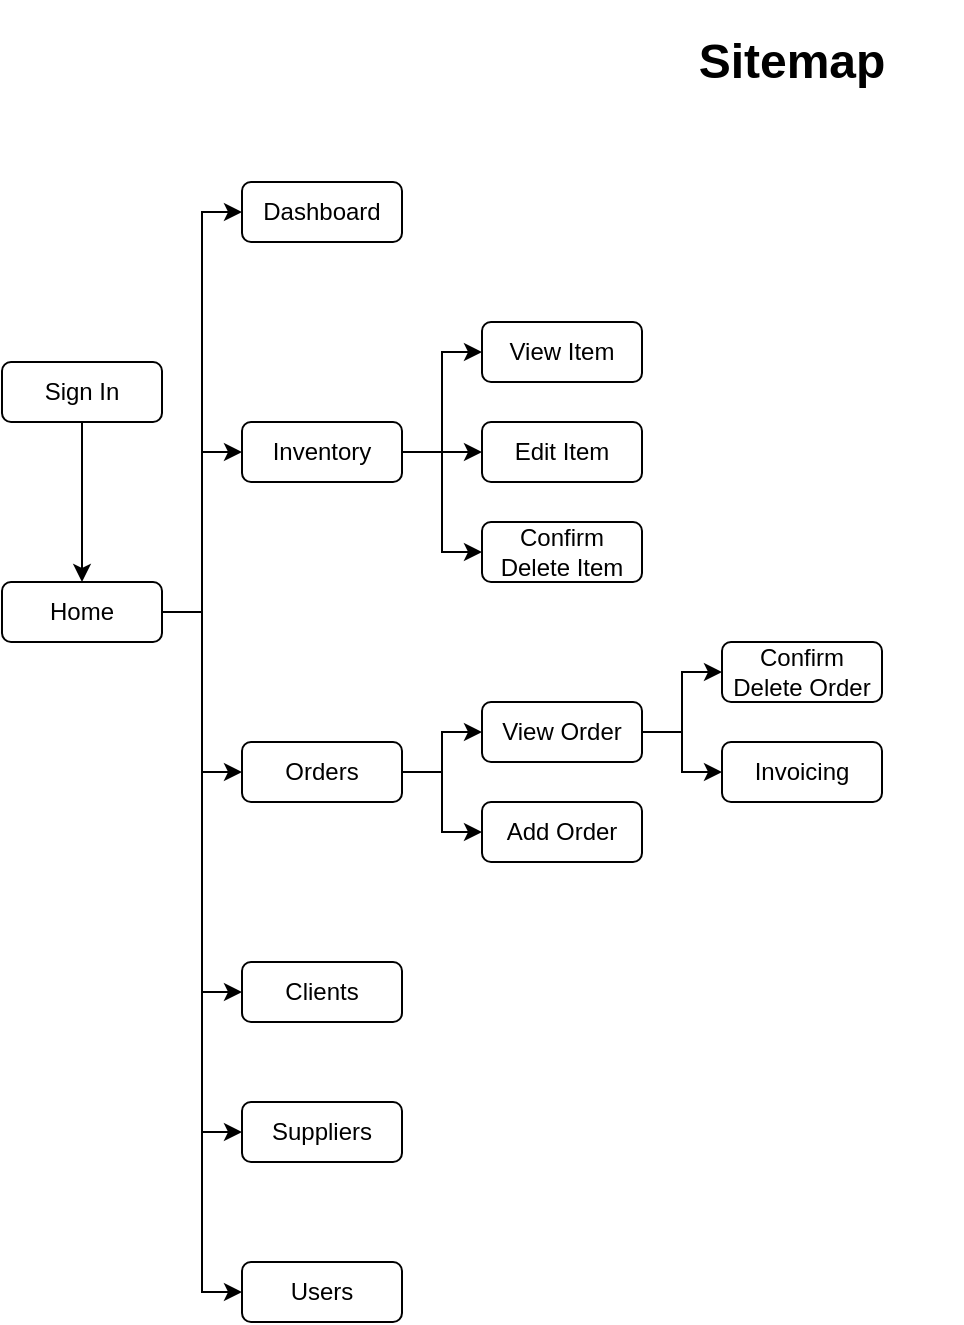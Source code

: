 <mxfile version="13.8.0" type="device" pages="2"><diagram id="oX83vp5OaMbS2lHSP53J" name="Sitemap"><mxGraphModel dx="1038" dy="600" grid="1" gridSize="10" guides="1" tooltips="1" connect="1" arrows="1" fold="1" page="1" pageScale="1" pageWidth="827" pageHeight="1169" math="0" shadow="0"><root><mxCell id="0"/><mxCell id="1" parent="0"/><mxCell id="D-raMdGw8-79XuAHmW4q-4" value="&lt;h1&gt;Sitemap&lt;/h1&gt;" style="text;html=1;strokeColor=none;fillColor=none;align=center;verticalAlign=middle;whiteSpace=wrap;rounded=0;" parent="1" vertex="1"><mxGeometry x="350" y="50" width="170" height="20" as="geometry"/></mxCell><mxCell id="D-raMdGw8-79XuAHmW4q-16" style="edgeStyle=orthogonalEdgeStyle;rounded=0;orthogonalLoop=1;jettySize=auto;html=1;exitX=1;exitY=0.5;exitDx=0;exitDy=0;entryX=0;entryY=0.5;entryDx=0;entryDy=0;" parent="1" source="D-raMdGw8-79XuAHmW4q-6" target="D-raMdGw8-79XuAHmW4q-10" edge="1"><mxGeometry relative="1" as="geometry"><Array as="points"><mxPoint x="270" y="255"/><mxPoint x="270" y="255"/></Array></mxGeometry></mxCell><mxCell id="D-raMdGw8-79XuAHmW4q-18" style="edgeStyle=orthogonalEdgeStyle;rounded=0;orthogonalLoop=1;jettySize=auto;html=1;exitX=1;exitY=0.5;exitDx=0;exitDy=0;entryX=0;entryY=0.5;entryDx=0;entryDy=0;" parent="1" source="D-raMdGw8-79XuAHmW4q-6" target="D-raMdGw8-79XuAHmW4q-8" edge="1"><mxGeometry relative="1" as="geometry"/></mxCell><mxCell id="D-raMdGw8-79XuAHmW4q-19" style="edgeStyle=orthogonalEdgeStyle;rounded=0;orthogonalLoop=1;jettySize=auto;html=1;exitX=1;exitY=0.5;exitDx=0;exitDy=0;entryX=0;entryY=0.5;entryDx=0;entryDy=0;" parent="1" source="D-raMdGw8-79XuAHmW4q-6" target="D-raMdGw8-79XuAHmW4q-7" edge="1"><mxGeometry relative="1" as="geometry"/></mxCell><UserObject label="Inventory" id="D-raMdGw8-79XuAHmW4q-6"><mxCell style="rounded=1;whiteSpace=wrap;html=1;" parent="1" vertex="1"><mxGeometry x="160" y="240" width="80" height="30" as="geometry"/></mxCell></UserObject><UserObject label="View Item" id="D-raMdGw8-79XuAHmW4q-7"><mxCell style="rounded=1;whiteSpace=wrap;html=1;" parent="1" vertex="1"><mxGeometry x="280" y="190" width="80" height="30" as="geometry"/></mxCell></UserObject><mxCell id="D-raMdGw8-79XuAHmW4q-8" value="Confirm Delete Item" style="rounded=1;whiteSpace=wrap;html=1;" parent="1" vertex="1"><mxGeometry x="280" y="290" width="80" height="30" as="geometry"/></mxCell><mxCell id="D-raMdGw8-79XuAHmW4q-9" value="Clients" style="rounded=1;whiteSpace=wrap;html=1;" parent="1" vertex="1"><mxGeometry x="160" y="510" width="80" height="30" as="geometry"/></mxCell><mxCell id="D-raMdGw8-79XuAHmW4q-10" value="Edit Item" style="rounded=1;whiteSpace=wrap;html=1;" parent="1" vertex="1"><mxGeometry x="280" y="240" width="80" height="30" as="geometry"/></mxCell><mxCell id="D-raMdGw8-79XuAHmW4q-20" style="edgeStyle=orthogonalEdgeStyle;rounded=0;orthogonalLoop=1;jettySize=auto;html=1;exitX=1;exitY=0.5;exitDx=0;exitDy=0;entryX=0;entryY=0.5;entryDx=0;entryDy=0;" parent="1" source="D-raMdGw8-79XuAHmW4q-11" target="D-raMdGw8-79XuAHmW4q-6" edge="1"><mxGeometry relative="1" as="geometry"/></mxCell><mxCell id="D-raMdGw8-79XuAHmW4q-21" style="edgeStyle=orthogonalEdgeStyle;rounded=0;orthogonalLoop=1;jettySize=auto;html=1;exitX=1;exitY=0.5;exitDx=0;exitDy=0;entryX=0;entryY=0.5;entryDx=0;entryDy=0;" parent="1" source="D-raMdGw8-79XuAHmW4q-11" target="D-raMdGw8-79XuAHmW4q-15" edge="1"><mxGeometry relative="1" as="geometry"/></mxCell><mxCell id="D-raMdGw8-79XuAHmW4q-22" style="edgeStyle=orthogonalEdgeStyle;rounded=0;orthogonalLoop=1;jettySize=auto;html=1;exitX=1;exitY=0.5;exitDx=0;exitDy=0;entryX=0;entryY=0.5;entryDx=0;entryDy=0;" parent="1" source="D-raMdGw8-79XuAHmW4q-11" target="D-raMdGw8-79XuAHmW4q-9" edge="1"><mxGeometry relative="1" as="geometry"/></mxCell><mxCell id="D-raMdGw8-79XuAHmW4q-23" style="edgeStyle=orthogonalEdgeStyle;rounded=0;orthogonalLoop=1;jettySize=auto;html=1;exitX=1;exitY=0.5;exitDx=0;exitDy=0;entryX=0;entryY=0.5;entryDx=0;entryDy=0;" parent="1" source="D-raMdGw8-79XuAHmW4q-11" target="D-raMdGw8-79XuAHmW4q-12" edge="1"><mxGeometry relative="1" as="geometry"/></mxCell><mxCell id="D-raMdGw8-79XuAHmW4q-24" style="edgeStyle=orthogonalEdgeStyle;rounded=0;orthogonalLoop=1;jettySize=auto;html=1;exitX=1;exitY=0.5;exitDx=0;exitDy=0;entryX=0;entryY=0.5;entryDx=0;entryDy=0;" parent="1" source="D-raMdGw8-79XuAHmW4q-11" target="D-raMdGw8-79XuAHmW4q-13" edge="1"><mxGeometry relative="1" as="geometry"/></mxCell><mxCell id="u-6f0N0MP3Gk0Jvn_5f3-2" style="edgeStyle=orthogonalEdgeStyle;rounded=0;orthogonalLoop=1;jettySize=auto;html=1;exitX=1;exitY=0.5;exitDx=0;exitDy=0;entryX=0;entryY=0.5;entryDx=0;entryDy=0;" parent="1" source="D-raMdGw8-79XuAHmW4q-11" target="u-6f0N0MP3Gk0Jvn_5f3-1" edge="1"><mxGeometry relative="1" as="geometry"/></mxCell><mxCell id="D-raMdGw8-79XuAHmW4q-11" value="Home" style="rounded=1;whiteSpace=wrap;html=1;" parent="1" vertex="1"><mxGeometry x="40" y="320" width="80" height="30" as="geometry"/></mxCell><mxCell id="D-raMdGw8-79XuAHmW4q-12" value="Suppliers&lt;span style=&quot;color: rgba(0 , 0 , 0 , 0) ; font-family: monospace ; font-size: 0px&quot;&gt;%3CmxGraphModel%3E%3Croot%3E%3CmxCell%20id%3D%220%22%2F%3E%3CmxCell%20id%3D%221%22%20parent%3D%220%22%2F%3E%3CmxCell%20id%3D%222%22%20value%3D%22View%20Product%22%20style%3D%22rounded%3D1%3BwhiteSpace%3Dwrap%3Bhtml%3D1%3B%22%20vertex%3D%221%22%20parent%3D%221%22%3E%3CmxGeometry%20x%3D%22200%22%20y%3D%22120%22%20width%3D%2280%22%20height%3D%2230%22%20as%3D%22geometry%22%2F%3E%3C%2FmxCell%3E%3C%2Froot%3E%3C%2FmxGraphModel%3E&lt;/span&gt;&lt;span style=&quot;color: rgba(0 , 0 , 0 , 0) ; font-family: monospace ; font-size: 0px&quot;&gt;%3CmxGraphModel%3E%3Croot%3E%3CmxCell%20id%3D%220%22%2F%3E%3CmxCell%20id%3D%221%22%20parent%3D%220%22%2F%3E%3CmxCell%20id%3D%222%22%20value%3D%22View%20Product%22%20style%3D%22rounded%3D1%3BwhiteSpace%3Dwrap%3Bhtml%3D1%3B%22%20vertex%3D%221%22%20parent%3D%221%22%3E%3CmxGeometry%20x%3D%22200%22%20y%3D%22120%22%20width%3D%2280%22%20height%3D%2230%22%20as%3D%22geometry%22%2F%3E%3C%2FmxCell%3E%3C%2Froot%3E%3C%2FmxGraphModel%3E&lt;/span&gt;" style="rounded=1;whiteSpace=wrap;html=1;" parent="1" vertex="1"><mxGeometry x="160" y="580" width="80" height="30" as="geometry"/></mxCell><mxCell id="D-raMdGw8-79XuAHmW4q-13" value="Users" style="rounded=1;whiteSpace=wrap;html=1;" parent="1" vertex="1"><mxGeometry x="160" y="660" width="80" height="30" as="geometry"/></mxCell><mxCell id="D-raMdGw8-79XuAHmW4q-36" style="edgeStyle=orthogonalEdgeStyle;rounded=0;orthogonalLoop=1;jettySize=auto;html=1;exitX=0.5;exitY=1;exitDx=0;exitDy=0;entryX=0.5;entryY=0;entryDx=0;entryDy=0;" parent="1" source="D-raMdGw8-79XuAHmW4q-14" target="D-raMdGw8-79XuAHmW4q-11" edge="1"><mxGeometry relative="1" as="geometry"/></mxCell><mxCell id="D-raMdGw8-79XuAHmW4q-14" value="Sign In" style="rounded=1;whiteSpace=wrap;html=1;" parent="1" vertex="1"><mxGeometry x="40" y="210" width="80" height="30" as="geometry"/></mxCell><mxCell id="D-raMdGw8-79XuAHmW4q-40" style="edgeStyle=orthogonalEdgeStyle;rounded=0;orthogonalLoop=1;jettySize=auto;html=1;exitX=1;exitY=0.5;exitDx=0;exitDy=0;entryX=0;entryY=0.5;entryDx=0;entryDy=0;" parent="1" source="D-raMdGw8-79XuAHmW4q-15" target="D-raMdGw8-79XuAHmW4q-39" edge="1"><mxGeometry relative="1" as="geometry"/></mxCell><mxCell id="D-raMdGw8-79XuAHmW4q-41" style="edgeStyle=orthogonalEdgeStyle;rounded=0;orthogonalLoop=1;jettySize=auto;html=1;exitX=1;exitY=0.5;exitDx=0;exitDy=0;entryX=0;entryY=0.5;entryDx=0;entryDy=0;" parent="1" source="D-raMdGw8-79XuAHmW4q-15" target="D-raMdGw8-79XuAHmW4q-38" edge="1"><mxGeometry relative="1" as="geometry"/></mxCell><mxCell id="D-raMdGw8-79XuAHmW4q-15" value="Orders" style="rounded=1;whiteSpace=wrap;html=1;" parent="1" vertex="1"><mxGeometry x="160" y="400" width="80" height="30" as="geometry"/></mxCell><mxCell id="D-raMdGw8-79XuAHmW4q-37" value="Confirm Delete Order" style="rounded=1;whiteSpace=wrap;html=1;" parent="1" vertex="1"><mxGeometry x="400" y="350" width="80" height="30" as="geometry"/></mxCell><mxCell id="D-raMdGw8-79XuAHmW4q-38" value="Add Order" style="rounded=1;whiteSpace=wrap;html=1;" parent="1" vertex="1"><mxGeometry x="280" y="430" width="80" height="30" as="geometry"/></mxCell><mxCell id="D-raMdGw8-79XuAHmW4q-42" style="edgeStyle=orthogonalEdgeStyle;rounded=0;orthogonalLoop=1;jettySize=auto;html=1;exitX=1;exitY=0.5;exitDx=0;exitDy=0;entryX=0;entryY=0.5;entryDx=0;entryDy=0;" parent="1" source="D-raMdGw8-79XuAHmW4q-39" target="D-raMdGw8-79XuAHmW4q-37" edge="1"><mxGeometry relative="1" as="geometry"/></mxCell><mxCell id="D-raMdGw8-79XuAHmW4q-45" style="edgeStyle=orthogonalEdgeStyle;rounded=0;orthogonalLoop=1;jettySize=auto;html=1;exitX=1;exitY=0.5;exitDx=0;exitDy=0;entryX=0;entryY=0.5;entryDx=0;entryDy=0;" parent="1" source="D-raMdGw8-79XuAHmW4q-39" target="D-raMdGw8-79XuAHmW4q-44" edge="1"><mxGeometry relative="1" as="geometry"/></mxCell><mxCell id="D-raMdGw8-79XuAHmW4q-39" value="View Order" style="rounded=1;whiteSpace=wrap;html=1;" parent="1" vertex="1"><mxGeometry x="280" y="380" width="80" height="30" as="geometry"/></mxCell><mxCell id="D-raMdGw8-79XuAHmW4q-44" value="Invoicing" style="rounded=1;whiteSpace=wrap;html=1;" parent="1" vertex="1"><mxGeometry x="400" y="400" width="80" height="30" as="geometry"/></mxCell><mxCell id="u-6f0N0MP3Gk0Jvn_5f3-1" value="Dashboard" style="rounded=1;whiteSpace=wrap;html=1;fillColor=none;" parent="1" vertex="1"><mxGeometry x="160" y="120" width="80" height="30" as="geometry"/></mxCell></root></mxGraphModel></diagram><diagram id="OpTOId0Kb34cYMaJM2xU" name="Mockup"><mxGraphModel dx="1038" dy="600" grid="1" gridSize="10" guides="1" tooltips="1" connect="1" arrows="1" fold="1" page="1" pageScale="1" pageWidth="827" pageHeight="1169" math="0" shadow="0"><root><mxCell id="ew0c2XL0RrPRr0ZP_t_O-0"/><mxCell id="ew0c2XL0RrPRr0ZP_t_O-1" parent="ew0c2XL0RrPRr0ZP_t_O-0"/><mxCell id="ew0c2XL0RrPRr0ZP_t_O-2" value="" style="strokeWidth=1;shadow=0;dashed=0;align=center;html=1;shape=mxgraph.mockup.containers.browserWindow;rSize=0;strokeColor=#666666;strokeColor2=#008cff;strokeColor3=#c4c4c4;mainText=,;recursiveResize=0;" parent="ew0c2XL0RrPRr0ZP_t_O-1" vertex="1"><mxGeometry x="40" y="50" width="910" height="640" as="geometry"/></mxCell><mxCell id="ew0c2XL0RrPRr0ZP_t_O-3" value="Hero" style="strokeWidth=1;shadow=0;dashed=0;align=center;html=1;shape=mxgraph.mockup.containers.anchor;fontSize=17;fontColor=#666666;align=left;" parent="ew0c2XL0RrPRr0ZP_t_O-2" vertex="1"><mxGeometry x="60" y="12" width="110" height="26" as="geometry"/></mxCell><mxCell id="ew0c2XL0RrPRr0ZP_t_O-4" value="https://www.heroinventory.com" style="strokeWidth=1;shadow=0;dashed=0;align=center;html=1;shape=mxgraph.mockup.containers.anchor;rSize=0;fontSize=17;fontColor=#666666;align=left;" parent="ew0c2XL0RrPRr0ZP_t_O-2" vertex="1"><mxGeometry x="130" y="60" width="250" height="26" as="geometry"/></mxCell><mxCell id="ew0c2XL0RrPRr0ZP_t_O-15" value="&lt;font style=&quot;font-size: 14px&quot;&gt;User's Name&lt;/font&gt;" style="rounded=0;whiteSpace=wrap;html=1;fillColor=none;" parent="ew0c2XL0RrPRr0ZP_t_O-2" vertex="1"><mxGeometry y="110" width="180" height="50" as="geometry"/></mxCell><mxCell id="oGZY9D22apo9GX-ZoUtd-13" value="Table" style="shape=table;html=1;whiteSpace=wrap;startSize=30;container=1;collapsible=0;childLayout=tableLayout;fontStyle=1;align=center;strokeColor=#000000;" vertex="1" parent="ew0c2XL0RrPRr0ZP_t_O-2"><mxGeometry x="190" y="190" width="700" height="420" as="geometry"/></mxCell><mxCell id="oGZY9D22apo9GX-ZoUtd-14" value="" style="shape=partialRectangle;html=1;whiteSpace=wrap;collapsible=0;dropTarget=0;pointerEvents=0;fillColor=none;top=0;left=0;bottom=0;right=0;points=[[0,0.5],[1,0.5]];portConstraint=eastwest;" vertex="1" parent="oGZY9D22apo9GX-ZoUtd-13"><mxGeometry y="30" width="700" height="130" as="geometry"/></mxCell><mxCell id="oGZY9D22apo9GX-ZoUtd-15" value="" style="shape=partialRectangle;html=1;whiteSpace=wrap;connectable=0;fillColor=none;top=0;left=0;bottom=0;right=0;overflow=hidden;" vertex="1" parent="oGZY9D22apo9GX-ZoUtd-14"><mxGeometry width="233" height="130" as="geometry"/></mxCell><mxCell id="oGZY9D22apo9GX-ZoUtd-16" value="" style="shape=partialRectangle;html=1;whiteSpace=wrap;connectable=0;fillColor=none;top=0;left=0;bottom=0;right=0;overflow=hidden;" vertex="1" parent="oGZY9D22apo9GX-ZoUtd-14"><mxGeometry x="233" width="234" height="130" as="geometry"/></mxCell><mxCell id="oGZY9D22apo9GX-ZoUtd-17" value="" style="shape=partialRectangle;html=1;whiteSpace=wrap;connectable=0;fillColor=none;top=0;left=0;bottom=0;right=0;overflow=hidden;" vertex="1" parent="oGZY9D22apo9GX-ZoUtd-14"><mxGeometry x="467" width="233" height="130" as="geometry"/></mxCell><mxCell id="oGZY9D22apo9GX-ZoUtd-18" value="" style="shape=partialRectangle;html=1;whiteSpace=wrap;collapsible=0;dropTarget=0;pointerEvents=0;fillColor=none;top=0;left=0;bottom=0;right=0;points=[[0,0.5],[1,0.5]];portConstraint=eastwest;" vertex="1" parent="oGZY9D22apo9GX-ZoUtd-13"><mxGeometry y="160" width="700" height="130" as="geometry"/></mxCell><mxCell id="oGZY9D22apo9GX-ZoUtd-19" value="" style="shape=partialRectangle;html=1;whiteSpace=wrap;connectable=0;fillColor=none;top=0;left=0;bottom=0;right=0;overflow=hidden;" vertex="1" parent="oGZY9D22apo9GX-ZoUtd-18"><mxGeometry width="233" height="130" as="geometry"/></mxCell><mxCell id="oGZY9D22apo9GX-ZoUtd-20" value="" style="shape=partialRectangle;html=1;whiteSpace=wrap;connectable=0;fillColor=none;top=0;left=0;bottom=0;right=0;overflow=hidden;" vertex="1" parent="oGZY9D22apo9GX-ZoUtd-18"><mxGeometry x="233" width="234" height="130" as="geometry"/></mxCell><mxCell id="oGZY9D22apo9GX-ZoUtd-21" value="" style="shape=partialRectangle;html=1;whiteSpace=wrap;connectable=0;fillColor=none;top=0;left=0;bottom=0;right=0;overflow=hidden;" vertex="1" parent="oGZY9D22apo9GX-ZoUtd-18"><mxGeometry x="467" width="233" height="130" as="geometry"/></mxCell><mxCell id="oGZY9D22apo9GX-ZoUtd-22" value="" style="shape=partialRectangle;html=1;whiteSpace=wrap;collapsible=0;dropTarget=0;pointerEvents=0;fillColor=none;top=0;left=0;bottom=0;right=0;points=[[0,0.5],[1,0.5]];portConstraint=eastwest;" vertex="1" parent="oGZY9D22apo9GX-ZoUtd-13"><mxGeometry y="290" width="700" height="130" as="geometry"/></mxCell><mxCell id="oGZY9D22apo9GX-ZoUtd-23" value="" style="shape=partialRectangle;html=1;whiteSpace=wrap;connectable=0;fillColor=none;top=0;left=0;bottom=0;right=0;overflow=hidden;" vertex="1" parent="oGZY9D22apo9GX-ZoUtd-22"><mxGeometry width="233" height="130" as="geometry"/></mxCell><mxCell id="oGZY9D22apo9GX-ZoUtd-24" value="" style="shape=partialRectangle;html=1;whiteSpace=wrap;connectable=0;fillColor=none;top=0;left=0;bottom=0;right=0;overflow=hidden;" vertex="1" parent="oGZY9D22apo9GX-ZoUtd-22"><mxGeometry x="233" width="234" height="130" as="geometry"/></mxCell><mxCell id="oGZY9D22apo9GX-ZoUtd-25" value="" style="shape=partialRectangle;html=1;whiteSpace=wrap;connectable=0;fillColor=none;top=0;left=0;bottom=0;right=0;overflow=hidden;" vertex="1" parent="oGZY9D22apo9GX-ZoUtd-22"><mxGeometry x="467" width="233" height="130" as="geometry"/></mxCell><mxCell id="ALafvcm4awUqy-oe_Vfd-0" value="" style="group" parent="ew0c2XL0RrPRr0ZP_t_O-2" vertex="1" connectable="0"><mxGeometry y="160" width="180" height="480" as="geometry"/></mxCell><mxCell id="ew0c2XL0RrPRr0ZP_t_O-16" value="" style="rounded=0;whiteSpace=wrap;html=1;fillColor=none;" parent="ALafvcm4awUqy-oe_Vfd-0" vertex="1"><mxGeometry width="180" height="480" as="geometry"/></mxCell><mxCell id="ew0c2XL0RrPRr0ZP_t_O-17" value="Dashboard" style="rounded=0;whiteSpace=wrap;html=1;fillColor=none;" parent="ALafvcm4awUqy-oe_Vfd-0" vertex="1"><mxGeometry width="180" height="40" as="geometry"/></mxCell><mxCell id="_P7_3KX9VyRdnfuPnu-4-4" value="" style="rounded=0;whiteSpace=wrap;html=1;fillColor=none;" parent="ALafvcm4awUqy-oe_Vfd-0" vertex="1"><mxGeometry y="240" width="180" height="40" as="geometry"/></mxCell><mxCell id="_P7_3KX9VyRdnfuPnu-4-3" value="Users" style="rounded=0;whiteSpace=wrap;html=1;fillColor=none;" parent="ALafvcm4awUqy-oe_Vfd-0" vertex="1"><mxGeometry y="200" width="180" height="40" as="geometry"/></mxCell><mxCell id="_P7_3KX9VyRdnfuPnu-4-2" value="Suppliers" style="rounded=0;whiteSpace=wrap;html=1;fillColor=none;" parent="ALafvcm4awUqy-oe_Vfd-0" vertex="1"><mxGeometry y="160" width="180" height="40" as="geometry"/></mxCell><mxCell id="_P7_3KX9VyRdnfuPnu-4-1" value="Clients" style="rounded=0;whiteSpace=wrap;html=1;fillColor=none;" parent="ALafvcm4awUqy-oe_Vfd-0" vertex="1"><mxGeometry y="120" width="180" height="40" as="geometry"/></mxCell><mxCell id="_P7_3KX9VyRdnfuPnu-4-0" value="Orders" style="rounded=0;whiteSpace=wrap;html=1;fillColor=none;" parent="ALafvcm4awUqy-oe_Vfd-0" vertex="1"><mxGeometry y="80" width="180" height="40" as="geometry"/></mxCell><mxCell id="_P7_3KX9VyRdnfuPnu-4-5" value="Inventory" style="rounded=0;whiteSpace=wrap;html=1;fillColor=none;" parent="ALafvcm4awUqy-oe_Vfd-0" vertex="1"><mxGeometry y="40" width="180" height="40" as="geometry"/></mxCell><mxCell id="ALafvcm4awUqy-oe_Vfd-2" value="Page Title" style="rounded=0;whiteSpace=wrap;html=1;fillColor=none;strokeColor=none;fontStyle=1;fontSize=14;" parent="ew0c2XL0RrPRr0ZP_t_O-2" vertex="1"><mxGeometry x="195" y="120" width="120" height="20" as="geometry"/></mxCell><mxCell id="oGZY9D22apo9GX-ZoUtd-8" value="" style="group;" vertex="1" connectable="0" parent="ew0c2XL0RrPRr0ZP_t_O-2"><mxGeometry x="190" y="160" width="200" height="30" as="geometry"/></mxCell><mxCell id="oGZY9D22apo9GX-ZoUtd-0" value="show&amp;nbsp; &amp;nbsp; &amp;nbsp; &amp;nbsp; &amp;nbsp; &amp;nbsp; &amp;nbsp; &amp;nbsp; &amp;nbsp; &amp;nbsp; &amp;nbsp; &amp;nbsp; &amp;nbsp; &amp;nbsp; entries" style="rounded=0;whiteSpace=wrap;html=1;strokeColor=none;" vertex="1" parent="oGZY9D22apo9GX-ZoUtd-8"><mxGeometry width="200" height="30" as="geometry"/></mxCell><mxCell id="oGZY9D22apo9GX-ZoUtd-6" value="&lt;font style=&quot;font-size: 12px&quot;&gt;20&lt;/font&gt;" style="strokeWidth=1;shadow=0;dashed=0;align=center;html=1;shape=mxgraph.mockup.forms.comboBox;strokeColor=#999999;fillColor=#ddeeff;align=left;fillColor2=#aaddff;mainText=;fontColor=#666666;fontSize=17;spacingLeft=3;" vertex="1" parent="oGZY9D22apo9GX-ZoUtd-8"><mxGeometry x="70" y="5" width="60" height="20" as="geometry"/></mxCell><mxCell id="oGZY9D22apo9GX-ZoUtd-9" value="Search" style="strokeWidth=1;shadow=0;dashed=0;align=center;html=1;shape=mxgraph.mockup.forms.searchBox;strokeColor=#999999;mainText=;strokeColor2=#008cff;fontColor=#666666;fontSize=17;align=left;spacingLeft=3;" vertex="1" parent="ew0c2XL0RrPRr0ZP_t_O-2"><mxGeometry x="410" y="165" width="140" height="20" as="geometry"/></mxCell><mxCell id="oGZY9D22apo9GX-ZoUtd-10" value="Add Item" style="rounded=1;whiteSpace=wrap;html=1;strokeColor=#000000;" vertex="1" parent="ew0c2XL0RrPRr0ZP_t_O-2"><mxGeometry x="810" y="160" width="80" height="22.5" as="geometry"/></mxCell><mxCell id="ALafvcm4awUqy-oe_Vfd-26" value="Layer 1" style="strokeWidth=1;shadow=0;dashed=0;align=center;html=1;shape=mxgraph.mockup.navigation.anchor;fontSize=11;fontColor=#666666;fontStyle=1;fillColor=none;" parent="ew0c2XL0RrPRr0ZP_t_O-1" vertex="1"><mxGeometry x="639" y="161" width="60" height="30" as="geometry"/></mxCell><mxCell id="ALafvcm4awUqy-oe_Vfd-27" value="&amp;gt;" style="strokeWidth=1;shadow=0;dashed=0;align=center;html=1;shape=mxgraph.mockup.navigation.anchor;fontSize=11;fontColor=#aaaaaa;fontStyle=1;fillColor=none;" parent="ew0c2XL0RrPRr0ZP_t_O-1" vertex="1"><mxGeometry x="699" y="161" width="20" height="30" as="geometry"/></mxCell><mxCell id="ALafvcm4awUqy-oe_Vfd-28" value="Layer 2" style="strokeWidth=1;shadow=0;dashed=0;align=center;html=1;shape=mxgraph.mockup.navigation.anchor;fontSize=11;fontColor=#666666;fontStyle=1;fillColor=none;" parent="ew0c2XL0RrPRr0ZP_t_O-1" vertex="1"><mxGeometry x="719" y="161" width="60" height="30" as="geometry"/></mxCell><mxCell id="ALafvcm4awUqy-oe_Vfd-29" value="&amp;gt;" style="strokeWidth=1;shadow=0;dashed=0;align=center;html=1;shape=mxgraph.mockup.navigation.anchor;fontSize=11;fontColor=#aaaaaa;fontStyle=1;fillColor=none;" parent="ew0c2XL0RrPRr0ZP_t_O-1" vertex="1"><mxGeometry x="779" y="161" width="20" height="30" as="geometry"/></mxCell><mxCell id="ALafvcm4awUqy-oe_Vfd-30" value="Layer 3" style="strokeWidth=1;shadow=0;dashed=0;align=center;html=1;shape=mxgraph.mockup.navigation.anchor;fontSize=11;fontColor=#666666;fontStyle=1;fillColor=none;" parent="ew0c2XL0RrPRr0ZP_t_O-1" vertex="1"><mxGeometry x="799" y="161" width="60" height="30" as="geometry"/></mxCell><mxCell id="ALafvcm4awUqy-oe_Vfd-31" value="&amp;gt;" style="strokeWidth=1;shadow=0;dashed=0;align=center;html=1;shape=mxgraph.mockup.navigation.anchor;fontSize=11;fontColor=#aaaaaa;fontStyle=1;fillColor=none;" parent="ew0c2XL0RrPRr0ZP_t_O-1" vertex="1"><mxGeometry x="859" y="161" width="20" height="30" as="geometry"/></mxCell><mxCell id="ALafvcm4awUqy-oe_Vfd-32" value="Layer 4" style="strokeWidth=1;shadow=0;dashed=0;align=center;html=1;shape=mxgraph.mockup.navigation.anchor;fontSize=11;fontColor=#008cff;fontStyle=1;fillColor=none;" parent="ew0c2XL0RrPRr0ZP_t_O-1" vertex="1"><mxGeometry x="879" y="161" width="60" height="30" as="geometry"/></mxCell></root></mxGraphModel></diagram></mxfile>